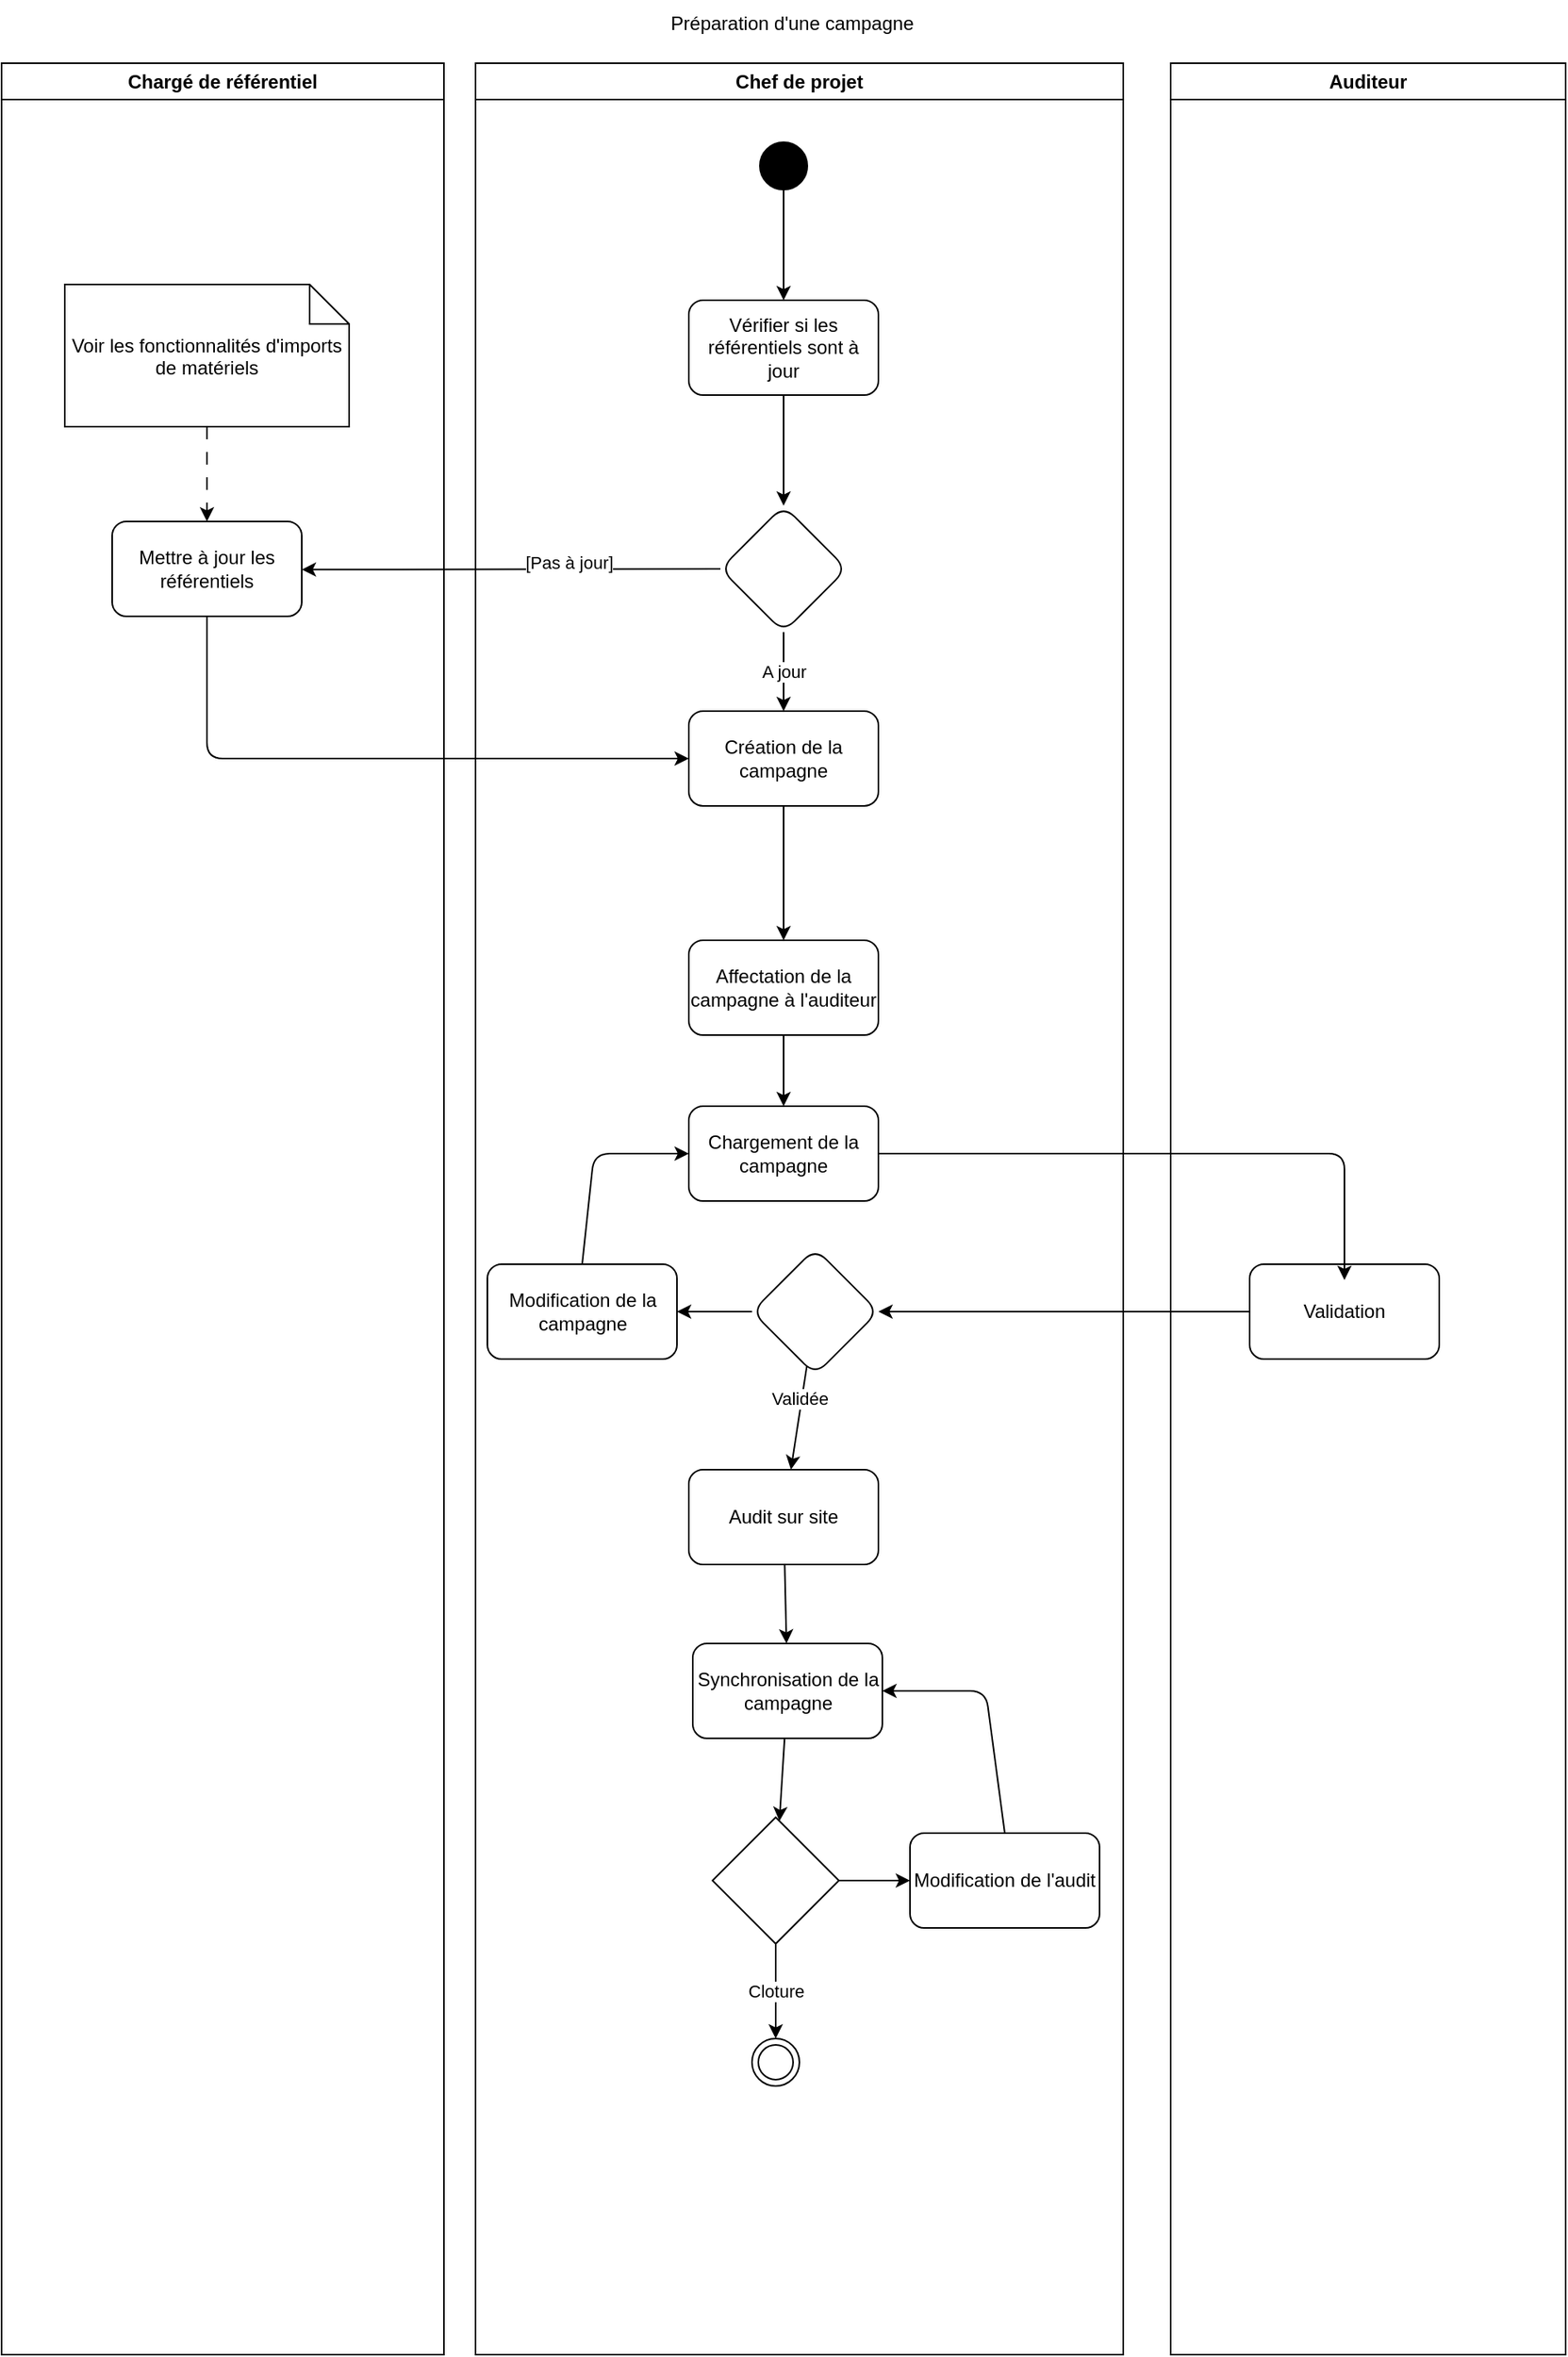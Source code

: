 <mxfile>
    <diagram id="R39mfLks1kA2rLpzbtys" name="Page-1">
        <mxGraphModel dx="1057" dy="628" grid="1" gridSize="10" guides="1" tooltips="1" connect="1" arrows="1" fold="1" page="1" pageScale="1" pageWidth="827" pageHeight="1169" math="0" shadow="0">
            <root>
                <mxCell id="0"/>
                <mxCell id="1" parent="0"/>
                <mxCell id="2" value="Préparation d'une campagne" style="text;html=1;align=center;verticalAlign=middle;resizable=0;points=[];autosize=1;strokeColor=none;fillColor=none;" vertex="1" parent="1">
                    <mxGeometry x="410" y="60" width="180" height="30" as="geometry"/>
                </mxCell>
                <mxCell id="81" value="Chef de projet" style="swimlane;whiteSpace=wrap;html=1;gradientColor=none;swimlaneFillColor=default;" vertex="1" parent="1">
                    <mxGeometry x="300" y="100" width="410" height="1450" as="geometry">
                        <mxRectangle x="300" y="100" width="120" height="30" as="alternateBounds"/>
                    </mxGeometry>
                </mxCell>
                <mxCell id="84" value="" style="ellipse;fillColor=strokeColor;" vertex="1" parent="81">
                    <mxGeometry x="180" y="50" width="30" height="30" as="geometry"/>
                </mxCell>
                <mxCell id="86" value="Vérifier si les référentiels sont à jour" style="rounded=1;whiteSpace=wrap;html=1;" vertex="1" parent="81">
                    <mxGeometry x="135" y="150" width="120" height="60" as="geometry"/>
                </mxCell>
                <mxCell id="83" value="" style="edgeStyle=none;html=1;entryX=0.5;entryY=0;entryDx=0;entryDy=0;" edge="1" parent="81" source="84" target="86">
                    <mxGeometry relative="1" as="geometry">
                        <mxPoint x="195" y="145" as="targetPoint"/>
                    </mxGeometry>
                </mxCell>
                <mxCell id="87" value="Création de la campagne" style="rounded=1;whiteSpace=wrap;html=1;" vertex="1" parent="81">
                    <mxGeometry x="135" y="410" width="120" height="60" as="geometry"/>
                </mxCell>
                <mxCell id="89" value="A jour" style="edgeStyle=none;html=1;" edge="1" parent="81" source="90" target="87">
                    <mxGeometry relative="1" as="geometry"/>
                </mxCell>
                <mxCell id="90" value="" style="rhombus;whiteSpace=wrap;html=1;rounded=1;" vertex="1" parent="81">
                    <mxGeometry x="155" y="280" width="80" height="80" as="geometry"/>
                </mxCell>
                <mxCell id="85" value="" style="edgeStyle=none;html=1;" edge="1" parent="81" source="86" target="90">
                    <mxGeometry relative="1" as="geometry"/>
                </mxCell>
                <mxCell id="95" value="" style="edgeStyle=none;html=1;exitX=0.5;exitY=1;exitDx=0;exitDy=0;" edge="1" parent="81" source="87" target="97">
                    <mxGeometry relative="1" as="geometry">
                        <mxPoint x="195" y="510" as="sourcePoint"/>
                    </mxGeometry>
                </mxCell>
                <mxCell id="97" value="Affectation de la campagne à l'auditeur" style="rounded=1;whiteSpace=wrap;html=1;" vertex="1" parent="81">
                    <mxGeometry x="135" y="555" width="120" height="60" as="geometry"/>
                </mxCell>
                <mxCell id="99" value="Chargement de la campagne" style="rounded=1;whiteSpace=wrap;html=1;" vertex="1" parent="81">
                    <mxGeometry x="135" y="660" width="120" height="60" as="geometry"/>
                </mxCell>
                <mxCell id="96" value="" style="edgeStyle=none;html=1;" edge="1" parent="81" source="97" target="99">
                    <mxGeometry relative="1" as="geometry"/>
                </mxCell>
                <mxCell id="101" value="Audit sur site" style="rounded=1;whiteSpace=wrap;html=1;" vertex="1" parent="81">
                    <mxGeometry x="135" y="890" width="120" height="60" as="geometry"/>
                </mxCell>
                <mxCell id="102" value="Synchronisation de la campagne" style="rounded=1;whiteSpace=wrap;html=1;" vertex="1" parent="81">
                    <mxGeometry x="137.5" y="1000" width="120" height="60" as="geometry"/>
                </mxCell>
                <mxCell id="100" value="" style="edgeStyle=none;html=1;" edge="1" parent="81" source="101" target="102">
                    <mxGeometry relative="1" as="geometry"/>
                </mxCell>
                <mxCell id="103" value="" style="edgeStyle=none;html=1;" edge="1" parent="81" source="102" target="106">
                    <mxGeometry relative="1" as="geometry">
                        <mxPoint x="184.47" y="1225" as="sourcePoint"/>
                        <mxPoint x="184.47" y="1275" as="targetPoint"/>
                    </mxGeometry>
                </mxCell>
                <mxCell id="106" value="" style="rhombus;whiteSpace=wrap;html=1;" vertex="1" parent="81">
                    <mxGeometry x="150" y="1110" width="80" height="80" as="geometry"/>
                </mxCell>
                <mxCell id="161" style="edgeStyle=none;html=1;exitX=0.5;exitY=0;exitDx=0;exitDy=0;entryX=1;entryY=0.5;entryDx=0;entryDy=0;" edge="1" parent="81" source="108" target="102">
                    <mxGeometry relative="1" as="geometry">
                        <Array as="points">
                            <mxPoint x="323" y="1030"/>
                        </Array>
                    </mxGeometry>
                </mxCell>
                <mxCell id="108" value="Modification de l'audit" style="rounded=1;whiteSpace=wrap;html=1;" vertex="1" parent="81">
                    <mxGeometry x="275" y="1120" width="120" height="60" as="geometry"/>
                </mxCell>
                <mxCell id="104" value="" style="edgeStyle=none;html=1;" edge="1" parent="81" source="106" target="108">
                    <mxGeometry relative="1" as="geometry"/>
                </mxCell>
                <mxCell id="109" value="" style="ellipse;html=1;shape=endState;" vertex="1" parent="81">
                    <mxGeometry x="175" y="1250" width="30" height="30" as="geometry"/>
                </mxCell>
                <mxCell id="105" value="Cloture" style="edgeStyle=none;html=1;" edge="1" parent="81" source="106" target="109">
                    <mxGeometry relative="1" as="geometry"/>
                </mxCell>
                <mxCell id="115" value="" style="edgeStyle=none;html=1;" edge="1" parent="81" source="116" target="101">
                    <mxGeometry relative="1" as="geometry"/>
                </mxCell>
                <mxCell id="163" value="Validée" style="edgeLabel;html=1;align=center;verticalAlign=middle;resizable=0;points=[];" vertex="1" connectable="0" parent="115">
                    <mxGeometry x="-0.365" y="-2" relative="1" as="geometry">
                        <mxPoint as="offset"/>
                    </mxGeometry>
                </mxCell>
                <mxCell id="116" value="" style="rhombus;whiteSpace=wrap;html=1;rounded=1;" vertex="1" parent="81">
                    <mxGeometry x="175" y="750" width="80" height="80" as="geometry"/>
                </mxCell>
                <mxCell id="118" value="Modification de la campagne" style="rounded=1;whiteSpace=wrap;html=1;" vertex="1" parent="81">
                    <mxGeometry x="7.5" y="760" width="120" height="60" as="geometry"/>
                </mxCell>
                <mxCell id="114" value="" style="edgeStyle=none;html=1;" edge="1" parent="81" source="116" target="118">
                    <mxGeometry relative="1" as="geometry"/>
                </mxCell>
                <mxCell id="157" style="edgeStyle=none;html=1;exitX=0.5;exitY=0;exitDx=0;exitDy=0;entryX=0;entryY=0.5;entryDx=0;entryDy=0;" edge="1" parent="81" source="118" target="99">
                    <mxGeometry relative="1" as="geometry">
                        <mxPoint x="74.579" y="660" as="targetPoint"/>
                        <Array as="points">
                            <mxPoint x="75" y="690"/>
                        </Array>
                    </mxGeometry>
                </mxCell>
                <mxCell id="150" value="Chargé de référentiel" style="swimlane;whiteSpace=wrap;html=1;gradientColor=none;swimlaneFillColor=default;" vertex="1" parent="1">
                    <mxGeometry y="100" width="280" height="1450" as="geometry"/>
                </mxCell>
                <mxCell id="151" value="Mettre à jour les référentiels" style="rounded=1;whiteSpace=wrap;html=1;" vertex="1" parent="150">
                    <mxGeometry x="70" y="290" width="120" height="60" as="geometry"/>
                </mxCell>
                <mxCell id="152" value="" style="edgeStyle=none;html=1;dashed=1;dashPattern=8 8;" edge="1" parent="150" source="153" target="151">
                    <mxGeometry relative="1" as="geometry"/>
                </mxCell>
                <mxCell id="153" value="Voir les fonctionnalités d'imports de matériels" style="shape=note2;boundedLbl=1;whiteSpace=wrap;html=1;size=25;verticalAlign=top;align=center;" vertex="1" parent="150">
                    <mxGeometry x="40" y="140" width="180" height="90" as="geometry"/>
                </mxCell>
                <mxCell id="154" style="edgeStyle=none;html=1;exitX=0;exitY=0.5;exitDx=0;exitDy=0;" edge="1" parent="1" source="90">
                    <mxGeometry relative="1" as="geometry">
                        <mxPoint x="190" y="420.421" as="targetPoint"/>
                    </mxGeometry>
                </mxCell>
                <mxCell id="162" value="[Pas à jour]" style="edgeLabel;html=1;align=center;verticalAlign=middle;resizable=0;points=[];" vertex="1" connectable="0" parent="154">
                    <mxGeometry x="-0.275" y="-4" relative="1" as="geometry">
                        <mxPoint as="offset"/>
                    </mxGeometry>
                </mxCell>
                <mxCell id="155" style="edgeStyle=none;html=1;exitX=0.5;exitY=1;exitDx=0;exitDy=0;entryX=0;entryY=0.5;entryDx=0;entryDy=0;" edge="1" parent="1" source="151" target="87">
                    <mxGeometry relative="1" as="geometry">
                        <mxPoint x="130.368" y="580" as="targetPoint"/>
                        <Array as="points">
                            <mxPoint x="130" y="540"/>
                        </Array>
                    </mxGeometry>
                </mxCell>
                <mxCell id="156" value="Auditeur" style="swimlane;whiteSpace=wrap;html=1;gradientColor=none;swimlaneFillColor=default;" vertex="1" parent="1">
                    <mxGeometry x="740" y="100" width="250" height="1450" as="geometry"/>
                </mxCell>
                <mxCell id="158" value="Validation" style="rounded=1;whiteSpace=wrap;html=1;gradientColor=none;" vertex="1" parent="156">
                    <mxGeometry x="50" y="760" width="120" height="60" as="geometry"/>
                </mxCell>
                <mxCell id="159" style="edgeStyle=none;html=1;exitX=1;exitY=0.5;exitDx=0;exitDy=0;" edge="1" parent="1" source="99">
                    <mxGeometry relative="1" as="geometry">
                        <mxPoint x="850" y="870" as="targetPoint"/>
                        <Array as="points">
                            <mxPoint x="850" y="790"/>
                        </Array>
                    </mxGeometry>
                </mxCell>
                <mxCell id="160" style="edgeStyle=none;html=1;exitX=0;exitY=0.5;exitDx=0;exitDy=0;entryX=1;entryY=0.5;entryDx=0;entryDy=0;" edge="1" parent="1" source="158" target="116">
                    <mxGeometry relative="1" as="geometry"/>
                </mxCell>
            </root>
        </mxGraphModel>
    </diagram>
</mxfile>